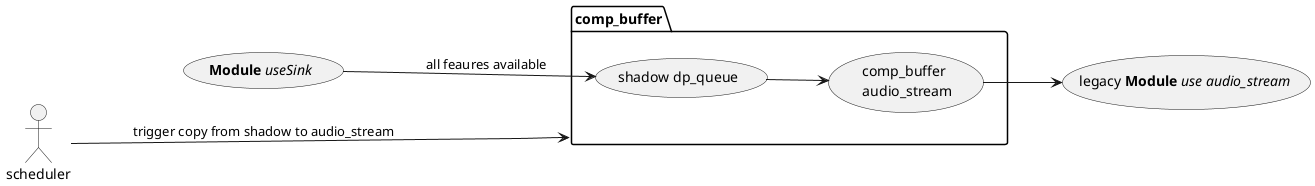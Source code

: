 @startuml
(**Module** //useSink//) as mod1
(legacy **Module** //use audio_stream//) as mod2
package comp_buffer{
  left to right direction
  usecase "shadow dp_queue" as DP1
  usecase "comp_buffer \n audio_stream" as cb1
}
mod1 --> DP1 : all feaures available
DP1 --> cb1
cb1 --> mod2
:scheduler: as sh
sh ---> comp_buffer : trigger copy from shadow to audio_stream
@enduml
